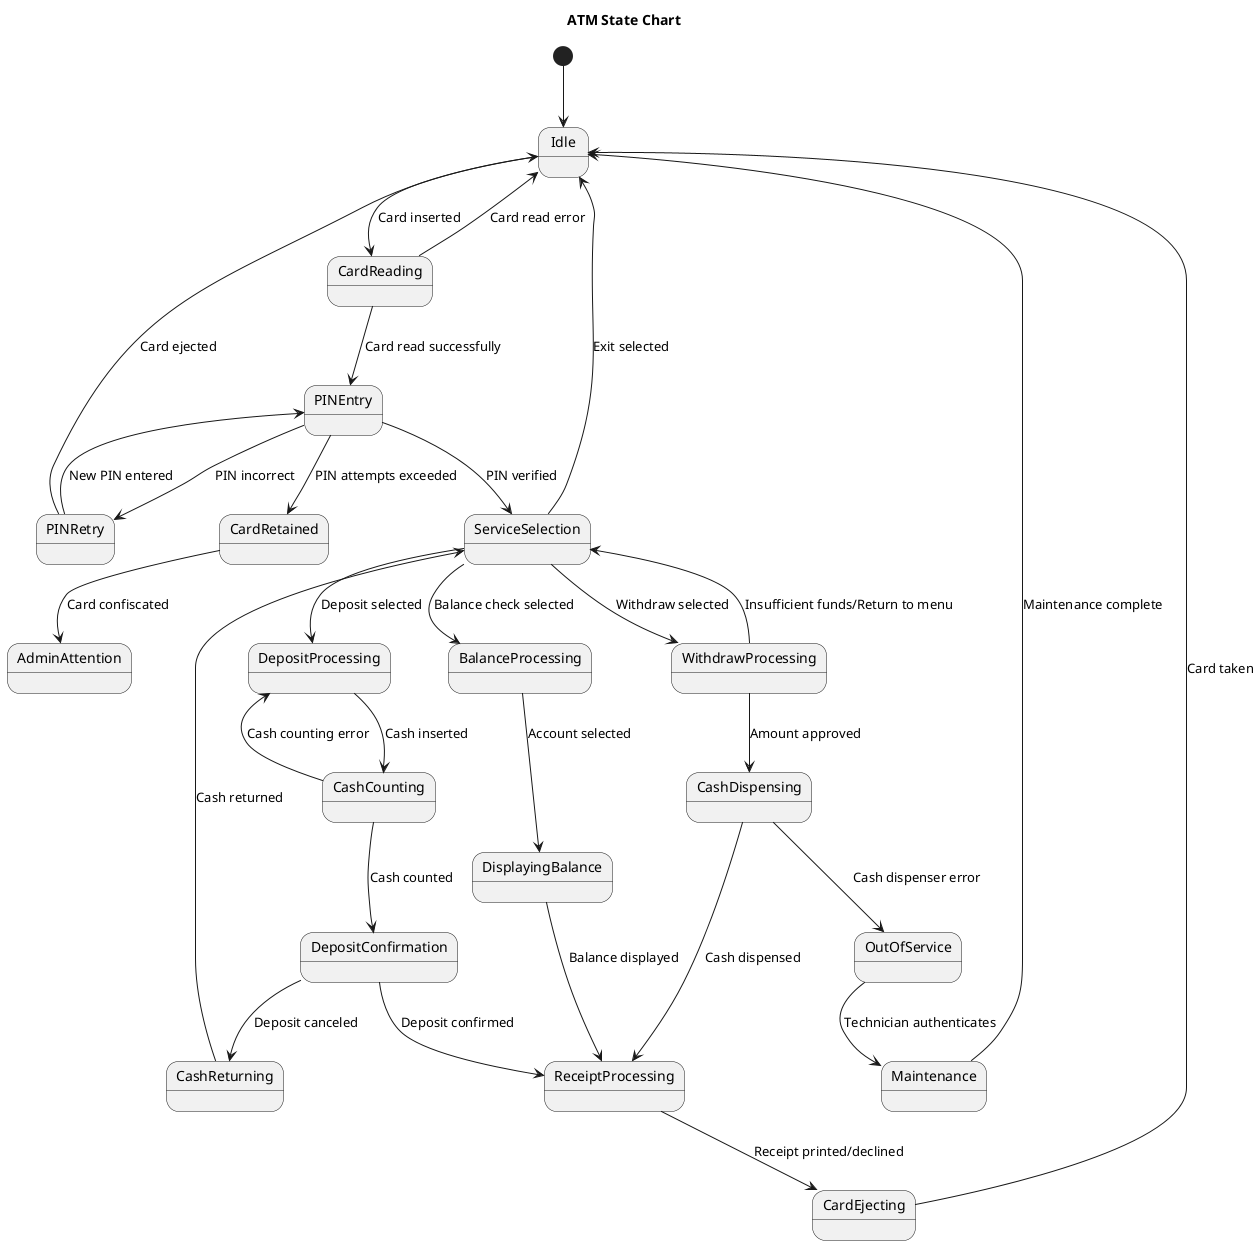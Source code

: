 @startuml
' State Chart for ATM
title ATM State Chart

[*] --> Idle
Idle --> CardReading : Card inserted
CardReading --> PINEntry : Card read successfully
CardReading --> Idle : Card read error
PINEntry --> ServiceSelection : PIN verified
PINEntry --> PINRetry : PIN incorrect
PINEntry --> CardRetained : PIN attempts exceeded
PINRetry --> PINEntry : New PIN entered
PINRetry --> Idle : Card ejected

ServiceSelection --> WithdrawProcessing : Withdraw selected
ServiceSelection --> DepositProcessing : Deposit selected
ServiceSelection --> BalanceProcessing : Balance check selected
ServiceSelection --> Idle : Exit selected

WithdrawProcessing --> CashDispensing : Amount approved
WithdrawProcessing --> ServiceSelection : Insufficient funds/Return to menu
CashDispensing --> ReceiptProcessing : Cash dispensed
CashDispensing --> OutOfService : Cash dispenser error

DepositProcessing --> CashCounting : Cash inserted
CashCounting --> DepositConfirmation : Cash counted
CashCounting --> DepositProcessing : Cash counting error
DepositConfirmation --> ReceiptProcessing : Deposit confirmed
DepositConfirmation --> CashReturning : Deposit canceled
CashReturning --> ServiceSelection : Cash returned

BalanceProcessing --> DisplayingBalance : Account selected
DisplayingBalance --> ReceiptProcessing : Balance displayed

ReceiptProcessing --> CardEjecting : Receipt printed/declined
CardEjecting --> Idle : Card taken

CardRetained --> AdminAttention : Card confiscated
OutOfService --> Maintenance : Technician authenticates
Maintenance --> Idle : Maintenance complete

@enduml
